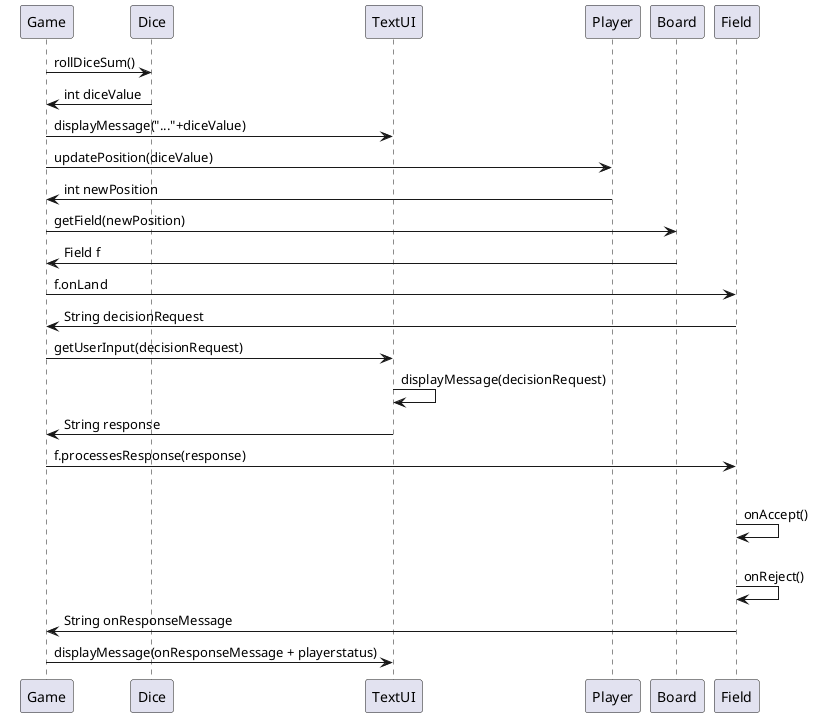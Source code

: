 @startuml
'https://plantuml.com/sequence-diagram

'autonumber
participant Game as game
participant Dice   as dice
participant TextUI as ui
participant Player as player
participant Board as board
participant Field  as field

game -> dice : rollDiceSum()
dice -> game : int diceValue
game -> ui : displayMessage("..."+diceValue)
game -> player: updatePosition(diceValue)
player -> game: int newPosition

game -> board : getField(newPosition)
board -> game : Field f
game -> field : f.onLand
field -> game : String decisionRequest
game -> ui : getUserInput(decisionRequest)
ui -> ui : displayMessage(decisionRequest)
ui -> game : String response
game -> field : f.processesResponse(response)
alt response Y
    field -> field : onAccept()
else response N
    field -> field : onReject()
field -> game : String onResponseMessage
game -> ui : displayMessage(onResponseMessage + playerstatus)


@enduml